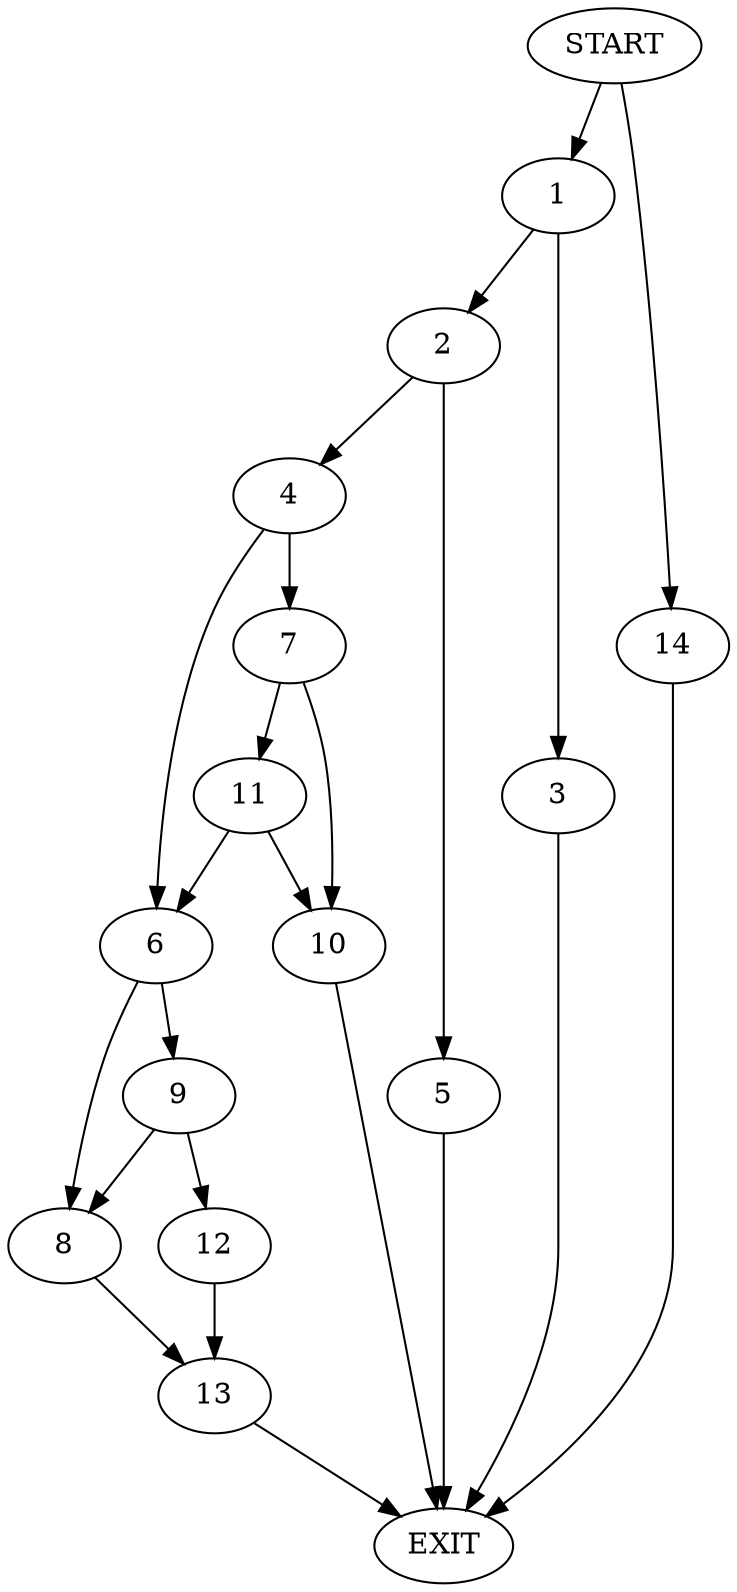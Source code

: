 digraph {
0 [label="START"]
15 [label="EXIT"]
0 -> 1
1 -> 2
1 -> 3
3 -> 15
2 -> 4
2 -> 5
5 -> 15
4 -> 6
4 -> 7
6 -> 8
6 -> 9
7 -> 10
7 -> 11
11 -> 10
11 -> 6
10 -> 15
9 -> 8
9 -> 12
8 -> 13
12 -> 13
13 -> 15
0 -> 14
14 -> 15
}
